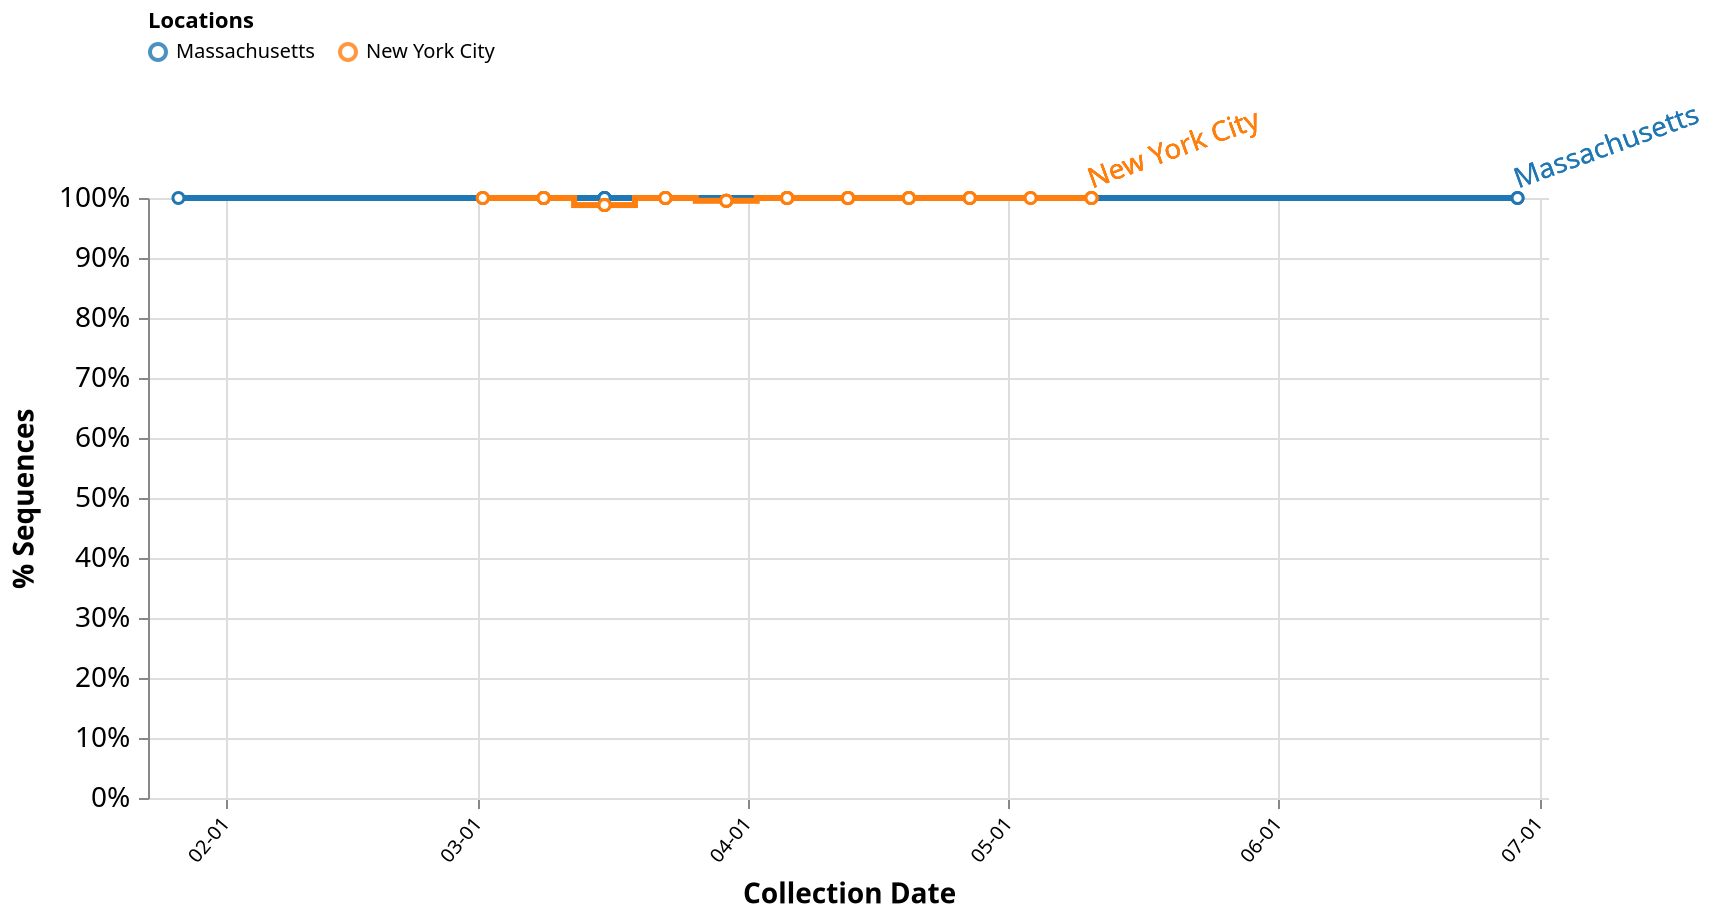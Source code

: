{
  "$schema": "https://vega.github.io/schema/vega/v5.json",
  "description": "A basic line chart example.",
  "width": 700,
  "height": 300,
  "padding": 5,

  "signals": [
    { "name": "interpolate", "value": "step" },
    {
      "name": "hoverLocation",
      "value": null,
      "on": [
        {
          "events": {
            "merge": [
              {"markname": "locationlines", "type": "mouseover", "consume": true },
              {"markname": "locationdots", "type": "mouseover", "consume": true },
              {"markname": "locationlabel", "type": "mouseover", "consume": true }
            ]
          },
          "update": "{location: datum.location}",
          "force": true
        },
        {
          "events": {
            "merge": [
              {"markname": "locationlines", "type": "mouseout", "consume": true },
              {"markname": "locationdots", "type": "mouseout", "consume": true },
              {"markname": "locationlabel", "type": "mouseout", "consume": true }
            ]
          },
          "update": "null",
          "force": true
        }
      ]
    },
    {
      "name": "dateRangeStart",
      "value": 1575158400000,
      "comment": "Along with dateRangeEnd, these are hard limits on the dates shown. May need to update when we hit 2021. Dates are in milliseconds, unix epoch"
    },
    {
      "name": "dateRangeEnd",
      "value": 1609372800000
    },
    {
      "name": "dateBin",
      "value": 604800000,
      "comment": "Binning of observations by date, where date is in milliseconds. Default is 1 day (1000 * 60 * 60 * 24 = 86400000). This should never be less than a day. This is passed to the bin transform of cases_by_date_and_group. (1 week = 604800000)"
    },
    { "name": "cumulativeWindow", "value": [0, 0]},
    { "name": "yField", "value": "cases_norm" },
    { "name": "yLabel", "value": "% Sequences" },
    { "name": "yFormat", "value": "%" },
    { "name": "tooltipCountFormat", "value": ".1%" },
    {
      "name": "clear",
      "value": true,
      "comment": "If clicking on anything but a grouped bar, then clear the selection (by clearing the 'selection' data object)",
      "on": [
        {
          "events": "mouseup[!event.item]",
          "update": "true",
          "force": true
        }
      ]
    },
    {
      "name": "shift",
      "value": false,
      "comment": "Track whether or not the shift key is pressed. Used to select multiple groups by holding down shift before clicking",
      "on": [
        {
          "events": {
            "merge": [
              { "markname": "locationlines", "type": "click" },
              { "markname": "locationdots", "type": "click" },
              { "markname": "locationlabel", "type": "click" }
            ]
          },
          "update": "event.shiftKey",
          "force": true
        },
        {
          "events": "@legendLabel:click, @legendSymbol:click",
          "update": "{location: datum.value}",
          "force": true
        }
      ]
    },
    {
      "name": "clicked",
      "value": null,
      "comment": "Track clicks on the group bars, for selection purposes",
      "on": [
        {
          "events": {
            "merge": [
              { "markname": "locationlines", "type": "click" },
              { "markname": "locationdots", "type": "click" },
              { "markname": "locationlabel", "type": "click" }
            ]
          },
          "update": "{location: datum.location}",
          "force": true
        },
        {
          "events": "@legendLabel:click, @legendSymbol:click",
          "update": "{location: datum.value}",
          "force": true
        }
      ]
    }
  ],

  "data": [
    {
      "name": "selectedGroups",
      "values": [
        {"group": "S|614|D|G"},
        {"group": "Reference"}
      ]
    },
    {
      "name": "location_data",
      "format": {
        "parse": {
          "location": "string",
          "cases_sum": "number",
          "location_counts": "number",
          "location_date_count": "number",
          "date": "date:'%Q'"
        }
      },
      "values": [{"location":"Massachusetts","date":"1580256000000","group":"Reference","cases_sum":1,"location_counts":41,"location_date_count":1},{"location":"Massachusetts","date":"1583366400000","group":"S|614|D|G","cases_sum":4,"location_counts":41,"location_date_count":5},{"location":"Massachusetts","date":"1583366400000","group":"Reference","cases_sum":1,"location_counts":41,"location_date_count":5},{"location":"Massachusetts","date":"1583452800000","group":"S|614|D|G","cases_sum":9,"location_counts":41,"location_date_count":9},{"location":"Massachusetts","date":"1583539200000","group":"S|614|D|G","cases_sum":2,"location_counts":41,"location_date_count":2},{"location":"Massachusetts","date":"1583280000000","group":"S|614|D|G","cases_sum":2,"location_counts":41,"location_date_count":2},{"location":"Massachusetts","date":"1584144000000","group":"Reference","cases_sum":3,"location_counts":41,"location_date_count":10},{"location":"Massachusetts","date":"1584144000000","group":"S|614|D|G","cases_sum":7,"location_counts":41,"location_date_count":10},{"location":"Massachusetts","date":"1584057600000","group":"S|614|D|G","cases_sum":1,"location_counts":41,"location_date_count":1},{"location":"Massachusetts","date":"1584230400000","group":"S|614|D|G","cases_sum":6,"location_counts":41,"location_date_count":6},{"location":"Massachusetts","date":"1584230400000","group":"S|5|L|F","cases_sum":1,"location_counts":41,"location_date_count":6},{"location":"Massachusetts","date":"1584662400000","group":"S|614|D|G","cases_sum":1,"location_counts":41,"location_date_count":1},{"location":"Massachusetts","date":"1584662400000","group":"S|1104|V|L","cases_sum":1,"location_counts":41,"location_date_count":1},{"location":"Massachusetts","date":"1593216000000","group":"S|483|V|F","cases_sum":1,"location_counts":41,"location_date_count":2},{"location":"Massachusetts","date":"1593216000000","group":"S|614|D|G","cases_sum":2,"location_counts":41,"location_date_count":2},{"location":"Massachusetts","date":"1593129600000","group":"S|614|D|G","cases_sum":1,"location_counts":41,"location_date_count":1},{"location":"Massachusetts","date":"1584403200000","group":"S|614|D|G","cases_sum":1,"location_counts":41,"location_date_count":1},{"location":"New York City","date":"1584316800000","group":"S|614|D|G","cases_sum":46,"location_counts":1023,"location_date_count":52},{"location":"New York City","date":"1584316800000","group":"S|145|Y|H","cases_sum":1,"location_counts":1023,"location_date_count":52},{"location":"New York City","date":"1584316800000","group":"Reference","cases_sum":6,"location_counts":1023,"location_date_count":52},{"location":"New York City","date":"1584316800000","group":"S|243|A|S","cases_sum":1,"location_counts":1023,"location_date_count":52},{"location":"New York City","date":"1584316800000","group":"S|1020|A|S","cases_sum":1,"location_counts":1023,"location_date_count":52},{"location":"New York City","date":"1584403200000","group":"S|614|D|G","cases_sum":54,"location_counts":1023,"location_date_count":63},{"location":"New York City","date":"1584403200000","group":"S|145|Y|H","cases_sum":1,"location_counts":1023,"location_date_count":63},{"location":"New York City","date":"1584403200000","group":"S|5|L|F","cases_sum":1,"location_counts":1023,"location_date_count":63},{"location":"New York City","date":"1584403200000","group":"Reference","cases_sum":7,"location_counts":1023,"location_date_count":63},{"location":"New York City","date":"1584403200000","group":"S|845|A|S","cases_sum":1,"location_counts":1023,"location_date_count":63},{"location":"New York City","date":"1584403200000","group":"S|27|A|V","cases_sum":1,"location_counts":1023,"location_date_count":63},{"location":"New York City","date":"1584144000000","group":"S|614|D|G","cases_sum":13,"location_counts":1023,"location_date_count":15},{"location":"New York City","date":"1584144000000","group":"S|655|H|Y","cases_sum":1,"location_counts":1023,"location_date_count":15},{"location":"New York City","date":"1584144000000","group":"Reference","cases_sum":1,"location_counts":1023,"location_date_count":15},{"location":"New York City","date":"1584230400000","group":"S|614|D|G","cases_sum":36,"location_counts":1023,"location_date_count":37},{"location":"New York City","date":"1584230400000","group":"S|583|E|D","cases_sum":2,"location_counts":1023,"location_date_count":37},{"location":"New York City","date":"1584230400000","group":"Reference","cases_sum":1,"location_counts":1023,"location_date_count":37},{"location":"New York City","date":"1584489600000","group":"Reference","cases_sum":13,"location_counts":1023,"location_date_count":132},{"location":"New York City","date":"1584489600000","group":"S|614|D|G","cases_sum":118,"location_counts":1023,"location_date_count":132},{"location":"New York City","date":"1584489600000","group":"S|1176|V|F","cases_sum":1,"location_counts":1023,"location_date_count":132},{"location":"New York City","date":"1584489600000","group":"S|631|P|S","cases_sum":1,"location_counts":1023,"location_date_count":132},{"location":"New York City","date":"1584489600000","group":"S|90|V|F","cases_sum":1,"location_counts":1023,"location_date_count":132},{"location":"New York City","date":"1584489600000","group":"S|679|N|K","cases_sum":1,"location_counts":1023,"location_date_count":132},{"location":"New York City","date":"1584489600000","group":"S|5|L|F","cases_sum":1,"location_counts":1023,"location_date_count":132},{"location":"New York City","date":"1584489600000","group":"S|83|V|F","cases_sum":1,"location_counts":1023,"location_date_count":132},{"location":"New York City","date":"1584489600000","group":"S|243|A|S","cases_sum":1,"location_counts":1023,"location_date_count":132},{"location":"New York City","date":"1584489600000","group":"S|1162|P|L","cases_sum":1,"location_counts":1023,"location_date_count":132},{"location":"New York City","date":"1584489600000","group":"S|778|T|I","cases_sum":1,"location_counts":1023,"location_date_count":132},{"location":"New York City","date":"1584576000000","group":"S|614|D|G","cases_sum":64,"location_counts":1023,"location_date_count":70},{"location":"New York City","date":"1584576000000","group":"Reference","cases_sum":6,"location_counts":1023,"location_date_count":70},{"location":"New York City","date":"1584576000000","group":"S|67|A|V","cases_sum":1,"location_counts":1023,"location_date_count":70},{"location":"New York City","date":"1584576000000","group":"S|80|D|N","cases_sum":1,"location_counts":1023,"location_date_count":70},{"location":"New York City","date":"1584576000000","group":"S|145|Y|H","cases_sum":2,"location_counts":1023,"location_date_count":70},{"location":"New York City","date":"1583884800000","group":"S|614|D|G","cases_sum":3,"location_counts":1023,"location_date_count":5},{"location":"New York City","date":"1583884800000","group":"Reference","cases_sum":2,"location_counts":1023,"location_date_count":5},{"location":"New York City","date":"1584057600000","group":"S|614|D|G","cases_sum":22,"location_counts":1023,"location_date_count":26},{"location":"New York City","date":"1584057600000","group":"Reference","cases_sum":4,"location_counts":1023,"location_date_count":26},{"location":"New York City","date":"1584748800000","group":"Other","cases_sum":2,"location_counts":1023,"location_date_count":33},{"location":"New York City","date":"1584748800000","group":"S|614|D|G","cases_sum":31,"location_counts":1023,"location_date_count":33},{"location":"New York City","date":"1584748800000","group":"S|323|T|I","cases_sum":1,"location_counts":1023,"location_date_count":33},{"location":"New York City","date":"1584748800000","group":"S|631|P|S","cases_sum":1,"location_counts":1023,"location_date_count":33},{"location":"New York City","date":"1584748800000","group":"Reference","cases_sum":2,"location_counts":1023,"location_date_count":33},{"location":"New York City","date":"1584662400000","group":"S|614|D|G","cases_sum":54,"location_counts":1023,"location_date_count":60},{"location":"New York City","date":"1584662400000","group":"Reference","cases_sum":6,"location_counts":1023,"location_date_count":60},{"location":"New York City","date":"1584662400000","group":"S|618|T|I","cases_sum":1,"location_counts":1023,"location_date_count":60},{"location":"New York City","date":"1584662400000","group":"S|153|M|V","cases_sum":1,"location_counts":1023,"location_date_count":60},{"location":"New York City","date":"1584835200000","group":"S|614|D|G","cases_sum":13,"location_counts":1023,"location_date_count":13},{"location":"New York City","date":"1585612800000","group":"S|614|D|G","cases_sum":7,"location_counts":1023,"location_date_count":7},{"location":"New York City","date":"1585612800000","group":"S|384|P|S","cases_sum":1,"location_counts":1023,"location_date_count":7},{"location":"New York City","date":"1585699200000","group":"S|5|L|F","cases_sum":2,"location_counts":1023,"location_date_count":71},{"location":"New York City","date":"1585699200000","group":"S|614|D|G","cases_sum":69,"location_counts":1023,"location_date_count":71},{"location":"New York City","date":"1585699200000","group":"Other","cases_sum":2,"location_counts":1023,"location_date_count":71},{"location":"New York City","date":"1585699200000","group":"S|655|H|Y","cases_sum":1,"location_counts":1023,"location_date_count":71},{"location":"New York City","date":"1585699200000","group":"Reference","cases_sum":2,"location_counts":1023,"location_date_count":71},{"location":"New York City","date":"1583625600000","group":"S|614|D|G","cases_sum":3,"location_counts":1023,"location_date_count":3},{"location":"New York City","date":"1585872000000","group":"S|614|D|G","cases_sum":34,"location_counts":1023,"location_date_count":37},{"location":"New York City","date":"1585872000000","group":"Reference","cases_sum":3,"location_counts":1023,"location_date_count":37},{"location":"New York City","date":"1585872000000","group":"Other","cases_sum":3,"location_counts":1023,"location_date_count":37},{"location":"New York City","date":"1585872000000","group":"S|323|T|I","cases_sum":1,"location_counts":1023,"location_date_count":37},{"location":"New York City","date":"1583971200000","group":"S|614|D|G","cases_sum":14,"location_counts":1023,"location_date_count":16},{"location":"New York City","date":"1583971200000","group":"Reference","cases_sum":2,"location_counts":1023,"location_date_count":16},{"location":"New York City","date":"1585526400000","group":"S|614|D|G","cases_sum":78,"location_counts":1023,"location_date_count":85},{"location":"New York City","date":"1585526400000","group":"Reference","cases_sum":6,"location_counts":1023,"location_date_count":85},{"location":"New York City","date":"1585526400000","group":"S|145|Y|H","cases_sum":1,"location_counts":1023,"location_date_count":85},{"location":"New York City","date":"1585526400000","group":"S|5|L|F","cases_sum":2,"location_counts":1023,"location_date_count":85},{"location":"New York City","date":"1585526400000","group":"S|98|S|F","cases_sum":1,"location_counts":1023,"location_date_count":85},{"location":"New York City","date":"1585526400000","group":"Other","cases_sum":2,"location_counts":1023,"location_date_count":85},{"location":"New York City","date":"1585526400000","group":"S|384|P|S","cases_sum":1,"location_counts":1023,"location_date_count":85},{"location":"New York City","date":"1586131200000","group":"S|614|D|G","cases_sum":25,"location_counts":1023,"location_date_count":26},{"location":"New York City","date":"1586131200000","group":"Reference","cases_sum":1,"location_counts":1023,"location_date_count":26},{"location":"New York City","date":"1586044800000","group":"S|614|D|G","cases_sum":20,"location_counts":1023,"location_date_count":20},{"location":"New York City","date":"1586044800000","group":"Other","cases_sum":1,"location_counts":1023,"location_date_count":20},{"location":"New York City","date":"1586044800000","group":"S|98|S|F","cases_sum":1,"location_counts":1023,"location_date_count":20},{"location":"New York City","date":"1585785600000","group":"S|614|D|G","cases_sum":26,"location_counts":1023,"location_date_count":26},{"location":"New York City","date":"1585785600000","group":"S|812|P|L","cases_sum":1,"location_counts":1023,"location_date_count":26},{"location":"New York City","date":"1585785600000","group":"Other","cases_sum":1,"location_counts":1023,"location_date_count":26},{"location":"New York City","date":"1585958400000","group":"S|614|D|G","cases_sum":2,"location_counts":1023,"location_date_count":2},{"location":"New York City","date":"1586476800000","group":"S|614|D|G","cases_sum":13,"location_counts":1023,"location_date_count":13},{"location":"New York City","date":"1586476800000","group":"S|5|L|F","cases_sum":1,"location_counts":1023,"location_date_count":13},{"location":"New York City","date":"1586476800000","group":"Other","cases_sum":4,"location_counts":1023,"location_date_count":13},{"location":"New York City","date":"1586476800000","group":"S|647|A|S","cases_sum":1,"location_counts":1023,"location_date_count":13},{"location":"New York City","date":"1586304000000","group":"S|614|D|G","cases_sum":23,"location_counts":1023,"location_date_count":23},{"location":"New York City","date":"1586304000000","group":"S|215|D|Y","cases_sum":1,"location_counts":1023,"location_date_count":23},{"location":"New York City","date":"1586736000000","group":"S|614|D|G","cases_sum":12,"location_counts":1023,"location_date_count":12},{"location":"New York City","date":"1586736000000","group":"S|98|S|F","cases_sum":1,"location_counts":1023,"location_date_count":12},{"location":"New York City","date":"1586736000000","group":"Other","cases_sum":3,"location_counts":1023,"location_date_count":12},{"location":"New York City","date":"1586217600000","group":"S|614|D|G","cases_sum":7,"location_counts":1023,"location_date_count":7},{"location":"New York City","date":"1586390400000","group":"S|614|D|G","cases_sum":7,"location_counts":1023,"location_date_count":7},{"location":"New York City","date":"1586390400000","group":"S|215|D|Y","cases_sum":1,"location_counts":1023,"location_date_count":7},{"location":"New York City","date":"1586563200000","group":"S|614|D|G","cases_sum":1,"location_counts":1023,"location_date_count":1},{"location":"New York City","date":"1586649600000","group":"S|614|D|G","cases_sum":1,"location_counts":1023,"location_date_count":1},{"location":"New York City","date":"1587513600000","group":"S|614|D|G","cases_sum":4,"location_counts":1023,"location_date_count":4},{"location":"New York City","date":"1587513600000","group":"Other","cases_sum":1,"location_counts":1023,"location_date_count":4},{"location":"New York City","date":"1587340800000","group":"S|614|D|G","cases_sum":16,"location_counts":1023,"location_date_count":16},{"location":"New York City","date":"1587340800000","group":"Other","cases_sum":1,"location_counts":1023,"location_date_count":16},{"location":"New York City","date":"1586822400000","group":"S|614|D|G","cases_sum":2,"location_counts":1023,"location_date_count":2},{"location":"New York City","date":"1586995200000","group":"S|614|D|G","cases_sum":4,"location_counts":1023,"location_date_count":4},{"location":"New York City","date":"1587427200000","group":"S|614|D|G","cases_sum":5,"location_counts":1023,"location_date_count":5},{"location":"New York City","date":"1587427200000","group":"Other","cases_sum":2,"location_counts":1023,"location_date_count":5},{"location":"New York City","date":"1586908800000","group":"S|614|D|G","cases_sum":7,"location_counts":1023,"location_date_count":7},{"location":"New York City","date":"1586908800000","group":"Other","cases_sum":1,"location_counts":1023,"location_date_count":7},{"location":"New York City","date":"1586908800000","group":"S|1101|H|Y","cases_sum":1,"location_counts":1023,"location_date_count":7},{"location":"New York City","date":"1587686400000","group":"S|614|D|G","cases_sum":3,"location_counts":1023,"location_date_count":3},{"location":"New York City","date":"1587686400000","group":"Other","cases_sum":1,"location_counts":1023,"location_date_count":3},{"location":"New York City","date":"1583280000000","group":"Reference","cases_sum":1,"location_counts":1023,"location_date_count":2},{"location":"New York City","date":"1583280000000","group":"S|614|D|G","cases_sum":1,"location_counts":1023,"location_date_count":2},{"location":"New York City","date":"1583366400000","group":"S|614|D|G","cases_sum":1,"location_counts":1023,"location_date_count":1},{"location":"New York City","date":"1583712000000","group":"Reference","cases_sum":6,"location_counts":1023,"location_date_count":17},{"location":"New York City","date":"1583712000000","group":"S|614|D|G","cases_sum":11,"location_counts":1023,"location_date_count":17},{"location":"New York City","date":"1583712000000","group":"Other","cases_sum":1,"location_counts":1023,"location_date_count":17},{"location":"New York City","date":"1583712000000","group":"S|812|P|L","cases_sum":2,"location_counts":1023,"location_date_count":17},{"location":"New York City","date":"1583107200000","group":"Reference","cases_sum":1,"location_counts":1023,"location_date_count":1},{"location":"New York City","date":"1583798400000","group":"S|614|D|G","cases_sum":4,"location_counts":1023,"location_date_count":4},{"location":"New York City","date":"1585440000000","group":"S|145|Y|H","cases_sum":1,"location_counts":1023,"location_date_count":8},{"location":"New York City","date":"1585440000000","group":"S|614|D|G","cases_sum":8,"location_counts":1023,"location_date_count":8},{"location":"New York City","date":"1585008000000","group":"S|614|D|G","cases_sum":3,"location_counts":1023,"location_date_count":3},{"location":"New York City","date":"1585180800000","group":"S|614|D|G","cases_sum":25,"location_counts":1023,"location_date_count":26},{"location":"New York City","date":"1585180800000","group":"S|647|A|S","cases_sum":1,"location_counts":1023,"location_date_count":26},{"location":"New York City","date":"1585180800000","group":"Other","cases_sum":1,"location_counts":1023,"location_date_count":26},{"location":"New York City","date":"1585180800000","group":"Reference","cases_sum":1,"location_counts":1023,"location_date_count":26},{"location":"New York City","date":"1585267200000","group":"S|614|D|G","cases_sum":18,"location_counts":1023,"location_date_count":18},{"location":"New York City","date":"1585094400000","group":"S|614|D|G","cases_sum":16,"location_counts":1023,"location_date_count":16},{"location":"New York City","date":"1585094400000","group":"Other","cases_sum":1,"location_counts":1023,"location_date_count":16},{"location":"New York City","date":"1587772800000","group":"S|614|D|G","cases_sum":3,"location_counts":1023,"location_date_count":3},{"location":"New York City","date":"1587081600000","group":"S|614|D|G","cases_sum":1,"location_counts":1023,"location_date_count":1},{"location":"New York City","date":"1587945600000","group":"S|614|D|G","cases_sum":2,"location_counts":1023,"location_date_count":2},{"location":"New York City","date":"1588464000000","group":"S|614|D|G","cases_sum":1,"location_counts":1023,"location_date_count":1},{"location":"New York City","date":"1588896000000","group":"S|614|D|G","cases_sum":4,"location_counts":1023,"location_date_count":4},{"location":"New York City","date":"1588896000000","group":"S|1101|H|Y","cases_sum":1,"location_counts":1023,"location_date_count":4},{"location":"New York City","date":"1588204800000","group":"S|614|D|G","cases_sum":3,"location_counts":1023,"location_date_count":4},{"location":"New York City","date":"1588204800000","group":"Reference","cases_sum":1,"location_counts":1023,"location_date_count":4},{"location":"New York City","date":"1589068800000","group":"S|614|D|G","cases_sum":1,"location_counts":1023,"location_date_count":1},{"location":"New York City","date":"1588032000000","group":"S|614|D|G","cases_sum":1,"location_counts":1023,"location_date_count":1},{"location":"New York City","date":"1588982400000","group":"S|614|D|G","cases_sum":1,"location_counts":1023,"location_date_count":1},{"location":"New York City","date":"1587859200000","group":"S|614|D|G","cases_sum":3,"location_counts":1023,"location_date_count":3},{"location":"New York City","date":"1587859200000","group":"Other","cases_sum":1,"location_counts":1023,"location_date_count":3},{"location":"New York City","date":"1588809600000","group":"S|614|D|G","cases_sum":2,"location_counts":1023,"location_date_count":2}],
      "transform": [
        {
          "type": "filter",
          "expr": "indata('selectedGroups', 'group', datum.group) || length(data('selectedGroups')) == 0"
        },
        {
          "type": "aggregate",
          "groupby": ["location", "date"],
          "fields": ["cases_sum", "location_date_count"],
          "ops": ["sum", "max"],
          "as": ["cases_sum", "location_date_count"]
        },
        {
          "comment": "Bin observations by date. The width of each bin is determined by the signal dateBin. Since the most detail in the date from GISAID is by day, the bin shouldn't ever be smaller than a day.",
          "type": "bin",
          "field": "date",
          "extent": [
            { "signal": "dateRangeStart" },
            { "signal": "dateRangeEnd" }
          ],
          "step": { "signal": "dateBin" },
          "as": ["day_start", "day_end"]
        },
        {
          "type": "window",
          "sort": { "field": "day_start" },
          "groupby": ["location"],
          "ops": ["sum", "sum"],
          "fields": ["cases_sum", "location_date_count"],
          "as": ["cases_sum_agg", "location_date_count_agg"],
          "frame": { "signal": "cumulativeWindow" }
        },
        {
          "type": "collect",
          "sort": {
            "field": ["location", "day_start"],
            "order": ["ascending", "ascending"]
          }
        },
        {
          "type": "formula",
          "expr": "datum.cases_sum_agg / datum.location_date_count_agg",
          "as": "cases_norm"
        },
        {
          "comment": "Recalculate the day_end from the day_start and dateBin, since the imputation can't work on more than one field at once.",
          "type": "formula",
          "expr": "datum.day_start + dateBin",
          "as": "day_end"
        },
        {
          "type": "formula",
          "expr": "datum.day_start + (dateBin / 2)",
          "as": "day_middle"
        }
      ]
    },
    {
      "name": "selected",
      "comment": "A list of groups that are selected",
      "on": [
        { "trigger": "clear", "remove": true },
        { "trigger": "!shift", "remove": true },
        { "trigger": "!shift && clicked", "insert": "clicked" },
        { "trigger": "shift && clicked", "toggle": "clicked" }
      ]
    }
  ],

  "scales": [
    {
      "name": "xscale",
      "type": "time",
      "range": "width",
      "domain": {
        "fields": [
          {"data": "location_data", "field": "day_start"},
          {"data": "location_data", "field": "day_end"}
        ]
      }
    },
    {
      "name": "yscale",
      "type": "linear",
      "range": "height",
      "nice": true,
      "zero": true,
      "domain": {"data": "location_data", "field": {"signal": "yField"}}
    },
    {
      "name": "color",
      "type": "ordinal",
      "range": {"scheme": "category10"},
      "domain": {"data": "location_data", "field": "location"}
    }
  ],

  "axes": [
    {
      "orient": "bottom", 
      "scale": "xscale",
      "format": "%m-%d",
      "zindex": 0,

      "grid": true,
      "gridScale": "yscale",
      "gridColor": "#DDD",

      "labelAngle": 310,
      "labelAlign": "right",
      "labelBaseline": "middle",
      "labelPadding": 5,

      "title": "Collection Date",
      "titleFontSize": 14,
      "titlePadding": 8
    },
    {
      "orient": "left", 
      "scale": "yscale",
      "format": { "signal": "yFormat" },

      "grid": true,
      "gridScale": "xscale",
      "gridColor": "#DDD",

      "labelFontSize": 14,
      "labelPadding": 4,

      "title": {"signal": "yLabel"},
      "titleFontSize": 14,
      "titlePadding": 10
    }
  ],

  "legends": [
    {
      "stroke": "color",
      "title": "Locations",
      "orient": "top",
      "direction": "vertical",
      "columns": 8,
      "encode": {
        "symbols": {
          "name": "legendSymbol",
          "interactive": true,
          "update": {
            "fill": {"value": "transparent"},
            "strokeWidth": {"value": 2},
            "opacity": [
              {
                "test": "!length(data('selected')) || indata('selected', 'location', datum.value)", 
                "value": 0.8
              },
              {"value": 0.15}
            ],
            "size": {"value": 64}
          }
        },
        "labels": {
          "name": "legendLabel",
          "interactive": true,
          "update": {
            "opacity": [
              {
                "test": "!length(data('selected')) || indata('selected', 'location', datum.value)", 
                "value": 1
              },
              {"value": 0.25}
            ]
          }
        }
      }
    }
  ],

  "marks": [
    {
      "name": "layer0",
      "type": "group",
      "from": {
        "facet": {
          "name": "series",
          "data": "location_data",
          "groupby": "location"
        }
      },
      "data": [
        {
          "name": "label",
          "source": "series",
          "transform": [
            { 
              "type": "joinaggregate", 
              "fields": ["day_middle"],
              "ops": ["max"],
              "as": ["max_day"]
            },
            {
              "type": "filter",
              "expr": "datum.day_middle == datum.max_day"
            }
          ]
        }
      ],
      "marks": [
        {
          "name": "locationlines",
          "type": "line",
          "from": {"data": "series"},
          "encode": {
            "enter": {
              "strokeWidth": {"value": 3},
              "strokeMiterLimit": {"value": 2},
              "strokeCap": {"value": "round"}
            },
            "update": {
              "interpolate": {"signal": "interpolate"},
              "x": {"scale": "xscale", "field": "day_middle"},
              "y": {"scale": "yscale", "field": {"signal": "yField"}},
              "stroke": [
                {
                  "test": "(!length(data('selected')) || indata('selected', 'location', datum.location)) && (datum.cases_sum_agg > 0)",
                  "scale": "color", 
                  "field": "location"
                },
                {"value": "#CCC"}
              ],
              "strokeOpacity": [
                {
                  "test": "hoverLocation && hoverLocation.location == datum.location",
                  "value": 0.6
                },
                {"value": 1.0}
              ],
              "zindex": [
                {
                  "test": "hoverLocation && hoverLocation.location == datum.location",
                  "value": 3
                },
                { "value": 1 }
              ]
            }
          }
        },
        {
          "name": "locationdots",
          "type": "symbol",
          "from": {"data": "series"},
          "encode": {
            "enter": {
              "size": {"value": 30},
              "fill": {"value": "#fff"},
              "strokeWidth": {"value": 1.5}
            },
            "update": {
              "x": {"scale": "xscale", "field": "day_middle"},
              "y": {"scale": "yscale", "field": {"signal": "yField"}},
              "stroke": [
                {
                  "test": "(!length(data('selected')) || indata('selected', 'location', datum.location)) && (datum.cases_sum_agg > 0)",
                  "scale": "color", 
                  "field": "location"
                },
                {"value": "#CCC"}
              ],
              "strokeOpacity": [
                {
                  "test": "hoverLocation && hoverLocation.location == datum.location",
                  "value": 0.6
                },
                {"value": 1.0}
              ],
              "zindex": [
                {
                  "test": "hoverLocation && hoverLocation.location == datum.location",
                  "value": 3
                },
                { "value": 1 }
              ],
              "tooltip": {
                "signal": "{title: datum.location, 'Sequences': format(datum[yField], tooltipCountFormat), 'Collection date': timeFormat(datum.day_start, '%b %d %Y')}"
              }
            }
          }
        },
        {
          "name": "locationlabel",
          "type": "text",
          "from": {"data": "label"},
          "encode": {
            "enter": {
              "dy": {"value": -5},
              "fontSize": {"value": 14},
              "angle": {"value": 340},
              "zindex": {"value": 5}
            },
            "update": {
              "x": {"scale": "xscale", "field": "day_middle", "offset": 2},
              "y": {"scale": "yscale", "field": {"signal": "yField"}},
              "text": {"field": "location"},
              "fill": [
                {
                  "test": "(!length(data('selected')) || indata('selected', 'location', datum.location)) && (datum.cases_sum_agg > 0)",
                  "scale": "color", 
                  "field": "location"
                },
                { "value": "#ccc" }
              ],
              "fillOpacity": [
                {
                  "test": "hoverLocation && hoverLocation.location == datum.location",
                  "value": 0.6
                },
                {"value": 1}
              ]
            }
          }
        }
      ]
    }
  ]
}
